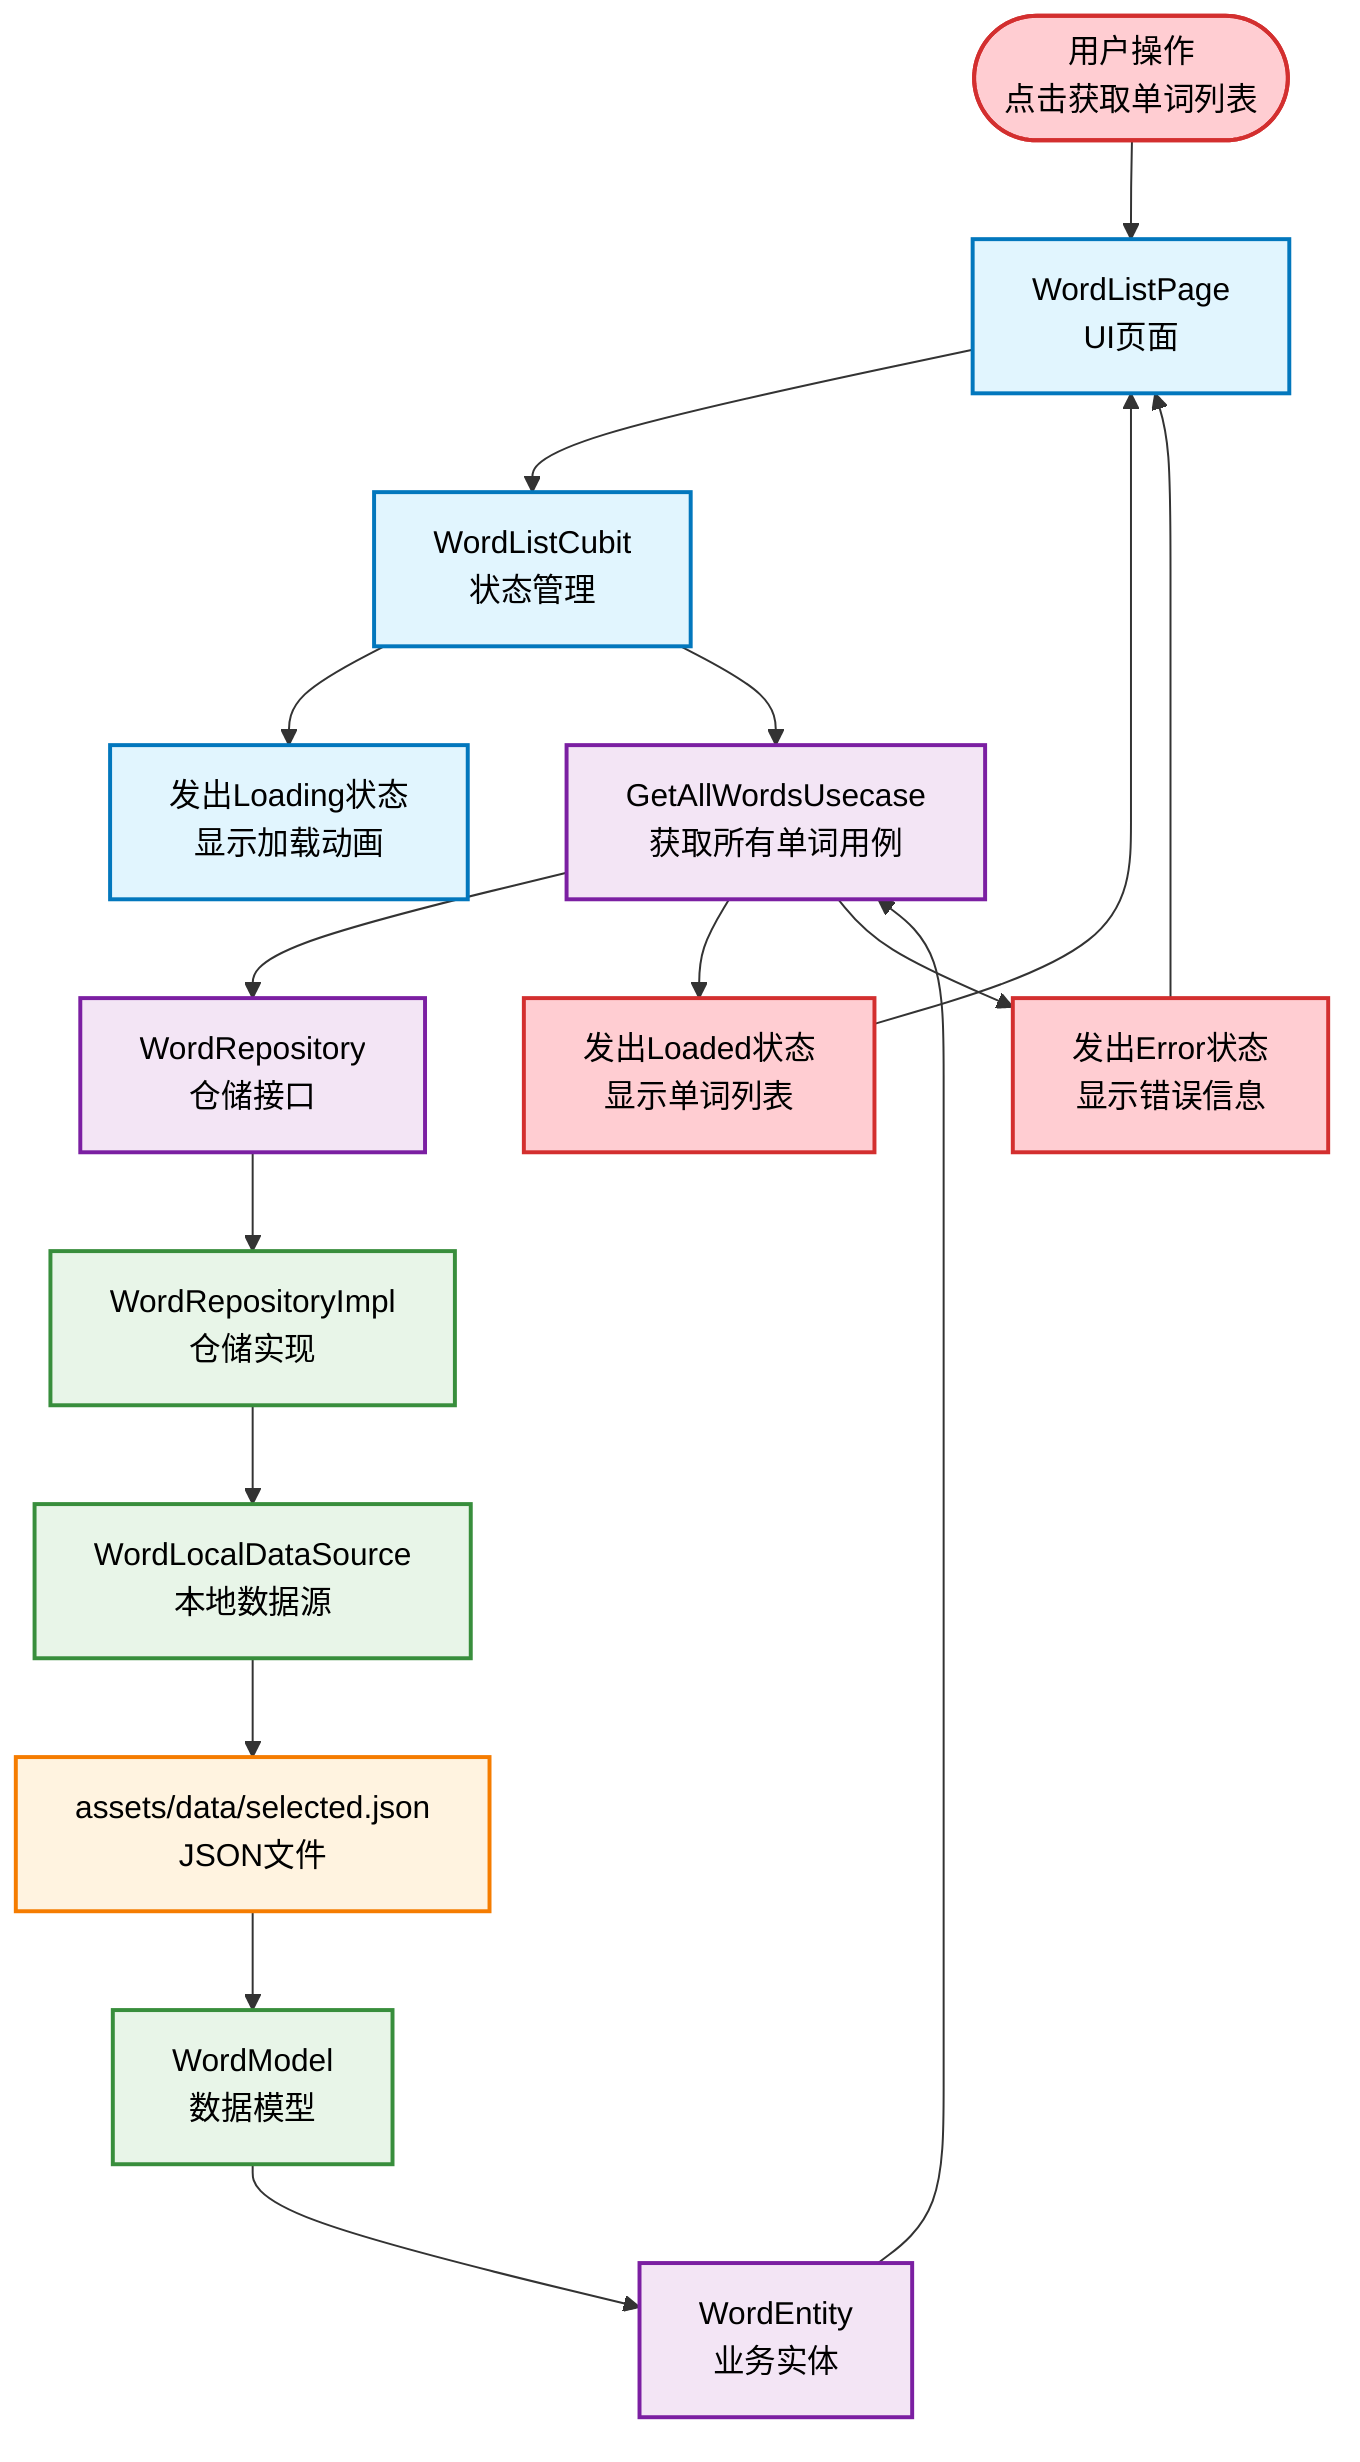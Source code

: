 flowchart TD
    START([用户操作<br/>点击获取单词列表])
    
    UI[WordListPage<br/>UI页面]
    CUBIT[WordListCubit<br/>状态管理]
    LOADING[发出Loading状态<br/>显示加载动画]
    
    USECASE[GetAllWordsUsecase<br/>获取所有单词用例]
    REPO_INTERFACE[WordRepository<br/>仓储接口]
    REPO_IMPL[WordRepositoryImpl<br/>仓储实现]
    
    LOCAL_DS[WordLocalDataSource<br/>本地数据源]
    JSON_FILE[assets/data/selected.json<br/>JSON文件]
    
    MODEL[WordModel<br/>数据模型]
    ENTITY[WordEntity<br/>业务实体]
    
    SUCCESS[发出Loaded状态<br/>显示单词列表]
    ERROR[发出Error状态<br/>显示错误信息]
    
    START --> UI
    UI --> CUBIT
    CUBIT --> LOADING
    CUBIT --> USECASE
    
    USECASE --> REPO_INTERFACE
    REPO_INTERFACE --> REPO_IMPL
    REPO_IMPL --> LOCAL_DS
    LOCAL_DS --> JSON_FILE
    
    JSON_FILE --> MODEL
    MODEL --> ENTITY
    ENTITY --> USECASE
    
    USECASE --> SUCCESS
    USECASE --> ERROR
    
    SUCCESS --> UI
    ERROR --> UI
    
    classDef startEnd fill:#ffcdd2,stroke:#d32f2f,stroke-width:2px,color:#000
    classDef presentation fill:#e1f5fe,stroke:#0277bd,stroke-width:2px,color:#000
    classDef domain fill:#f3e5f5,stroke:#7b1fa2,stroke-width:2px,color:#000
    classDef data fill:#e8f5e8,stroke:#388e3c,stroke-width:2px,color:#000
    classDef external fill:#fff3e0,stroke:#f57c00,stroke-width:2px,color:#000
    
    class START,SUCCESS,ERROR startEnd
    class UI,CUBIT,LOADING presentation
    class USECASE,REPO_INTERFACE,ENTITY domain
    class REPO_IMPL,LOCAL_DS,MODEL data
    class JSON_FILE external